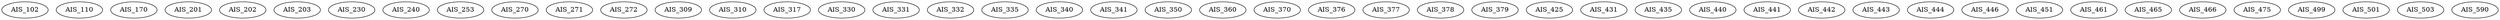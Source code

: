 digraph G {
    AIS_102;
    AIS_110;
    AIS_170;
    AIS_201;
    AIS_202;
    AIS_203;
    AIS_230;
    AIS_240;
    AIS_253;
    AIS_270;
    AIS_271;
    AIS_272;
    AIS_309;
    AIS_310;
    AIS_317;
    AIS_330;
    AIS_331;
    AIS_332;
    AIS_335;
    AIS_340;
    AIS_341;
    AIS_350;
    AIS_360;
    AIS_370;
    AIS_376;
    AIS_377;
    AIS_378;
    AIS_379;
    AIS_425;
    AIS_431;
    AIS_435;
    AIS_440;
    AIS_441;
    AIS_442;
    AIS_443;
    AIS_444;
    AIS_446;
    AIS_451;
    AIS_461;
    AIS_465;
    AIS_466;
    AIS_475;
    AIS_499;
    AIS_501;
    AIS_503;
    AIS_590;
}
